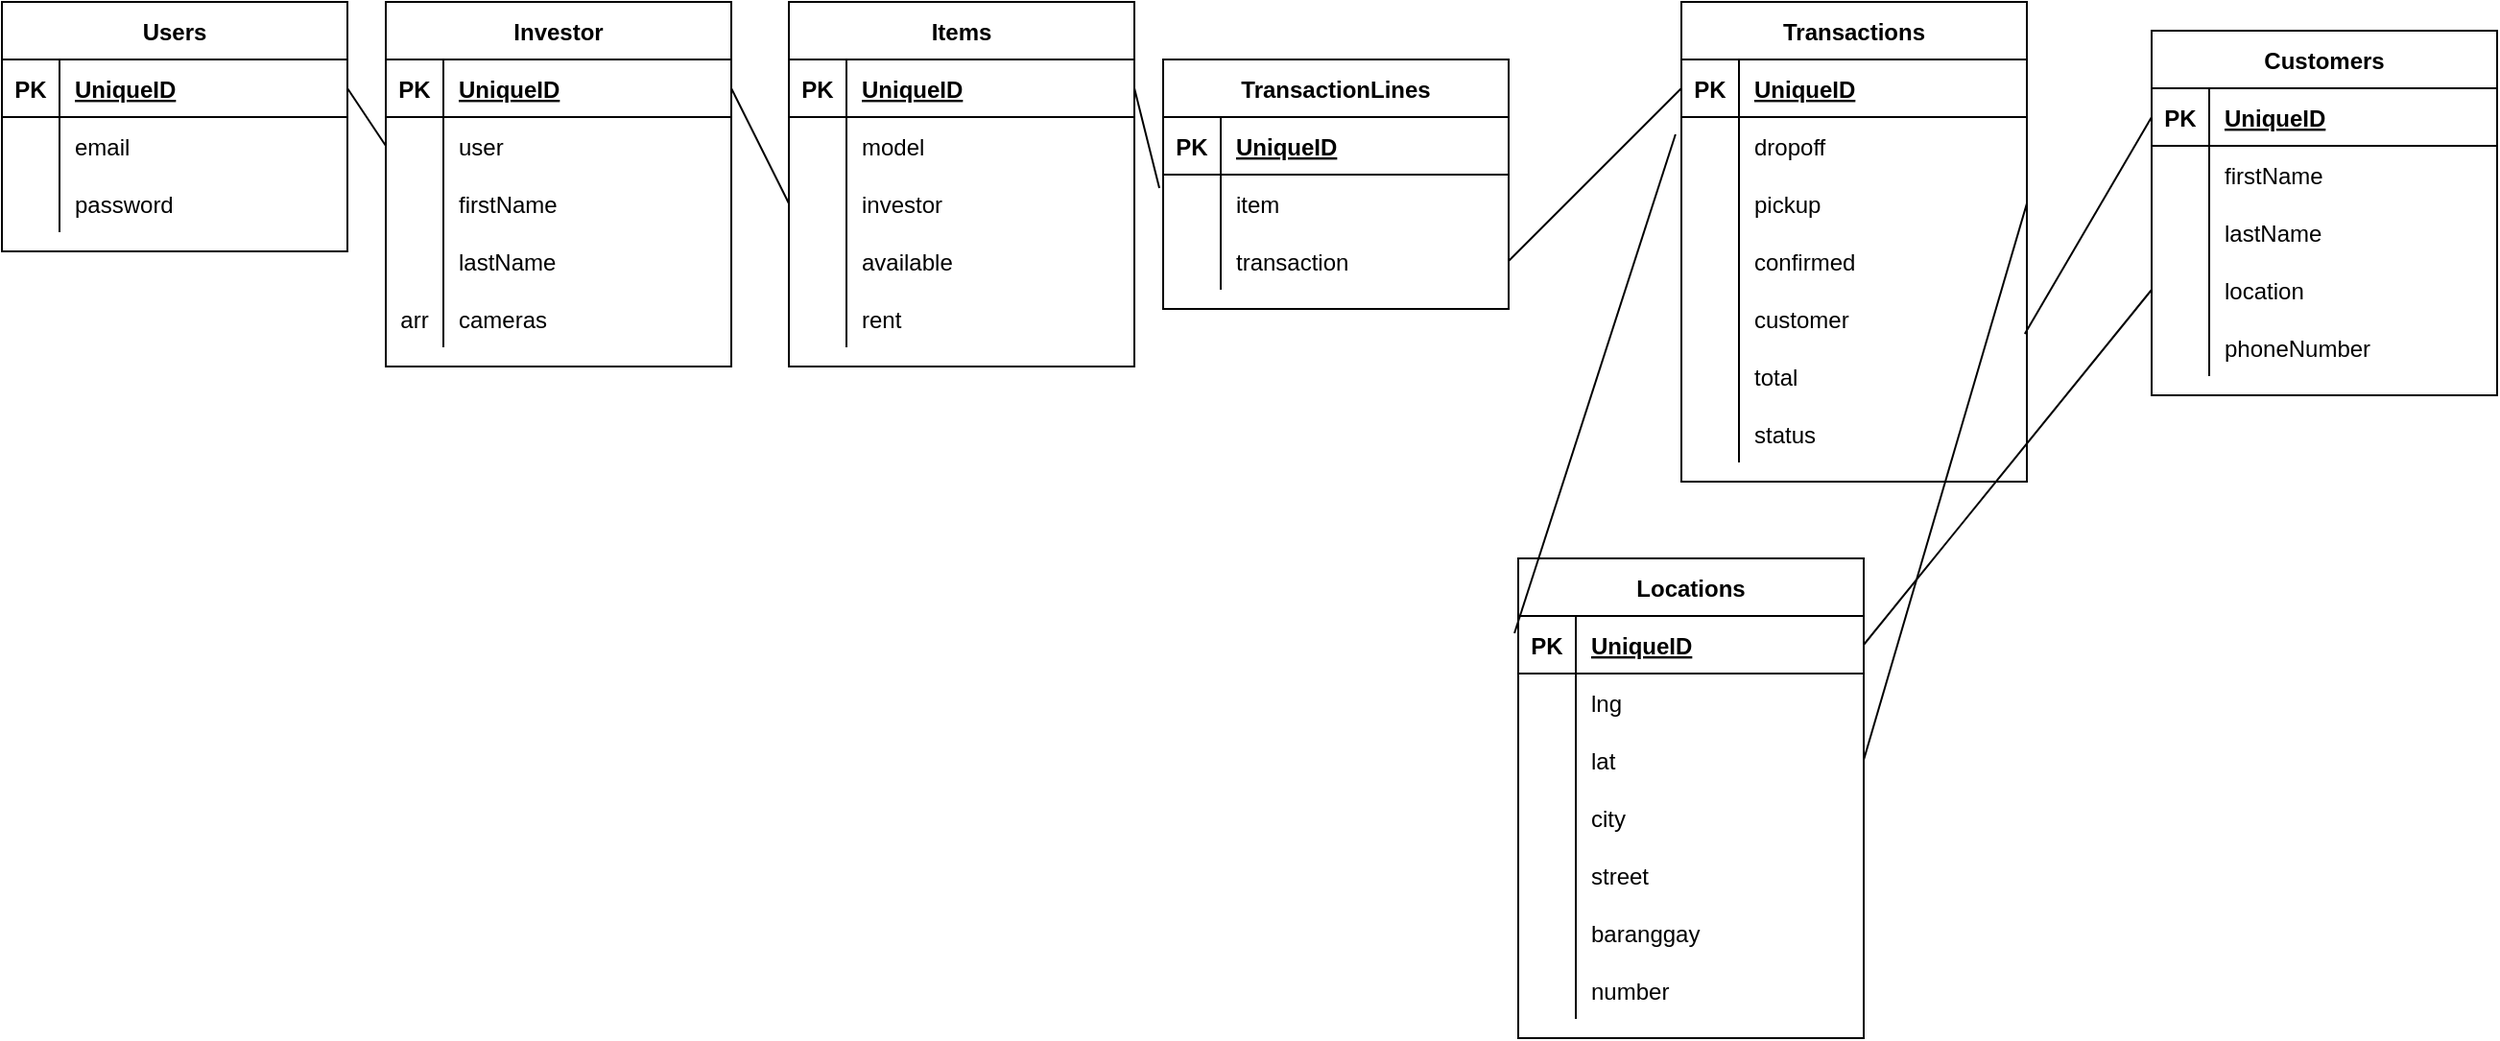<mxfile version="20.3.0" type="device"><diagram id="OHb3Pt3UIjmYHW2BG3YJ" name="Page-1"><mxGraphModel dx="2269" dy="865" grid="1" gridSize="10" guides="1" tooltips="1" connect="1" arrows="1" fold="1" page="1" pageScale="1" pageWidth="850" pageHeight="1100" math="0" shadow="0"><root><mxCell id="0"/><mxCell id="1" parent="0"/><mxCell id="OZlo8uYSbRfwphNmjdbg-1" value="Users" style="shape=table;startSize=30;container=1;collapsible=1;childLayout=tableLayout;fixedRows=1;rowLines=0;fontStyle=1;align=center;resizeLast=1;" vertex="1" parent="1"><mxGeometry x="-540" y="40" width="180" height="130" as="geometry"/></mxCell><mxCell id="OZlo8uYSbRfwphNmjdbg-2" value="" style="shape=tableRow;horizontal=0;startSize=0;swimlaneHead=0;swimlaneBody=0;fillColor=none;collapsible=0;dropTarget=0;points=[[0,0.5],[1,0.5]];portConstraint=eastwest;top=0;left=0;right=0;bottom=1;" vertex="1" parent="OZlo8uYSbRfwphNmjdbg-1"><mxGeometry y="30" width="180" height="30" as="geometry"/></mxCell><mxCell id="OZlo8uYSbRfwphNmjdbg-3" value="PK" style="shape=partialRectangle;connectable=0;fillColor=none;top=0;left=0;bottom=0;right=0;fontStyle=1;overflow=hidden;" vertex="1" parent="OZlo8uYSbRfwphNmjdbg-2"><mxGeometry width="30" height="30" as="geometry"><mxRectangle width="30" height="30" as="alternateBounds"/></mxGeometry></mxCell><mxCell id="OZlo8uYSbRfwphNmjdbg-4" value="UniqueID" style="shape=partialRectangle;connectable=0;fillColor=none;top=0;left=0;bottom=0;right=0;align=left;spacingLeft=6;fontStyle=5;overflow=hidden;" vertex="1" parent="OZlo8uYSbRfwphNmjdbg-2"><mxGeometry x="30" width="150" height="30" as="geometry"><mxRectangle width="150" height="30" as="alternateBounds"/></mxGeometry></mxCell><mxCell id="OZlo8uYSbRfwphNmjdbg-5" value="" style="shape=tableRow;horizontal=0;startSize=0;swimlaneHead=0;swimlaneBody=0;fillColor=none;collapsible=0;dropTarget=0;points=[[0,0.5],[1,0.5]];portConstraint=eastwest;top=0;left=0;right=0;bottom=0;" vertex="1" parent="OZlo8uYSbRfwphNmjdbg-1"><mxGeometry y="60" width="180" height="30" as="geometry"/></mxCell><mxCell id="OZlo8uYSbRfwphNmjdbg-6" value="" style="shape=partialRectangle;connectable=0;fillColor=none;top=0;left=0;bottom=0;right=0;editable=1;overflow=hidden;" vertex="1" parent="OZlo8uYSbRfwphNmjdbg-5"><mxGeometry width="30" height="30" as="geometry"><mxRectangle width="30" height="30" as="alternateBounds"/></mxGeometry></mxCell><mxCell id="OZlo8uYSbRfwphNmjdbg-7" value="email" style="shape=partialRectangle;connectable=0;fillColor=none;top=0;left=0;bottom=0;right=0;align=left;spacingLeft=6;overflow=hidden;" vertex="1" parent="OZlo8uYSbRfwphNmjdbg-5"><mxGeometry x="30" width="150" height="30" as="geometry"><mxRectangle width="150" height="30" as="alternateBounds"/></mxGeometry></mxCell><mxCell id="OZlo8uYSbRfwphNmjdbg-8" value="" style="shape=tableRow;horizontal=0;startSize=0;swimlaneHead=0;swimlaneBody=0;fillColor=none;collapsible=0;dropTarget=0;points=[[0,0.5],[1,0.5]];portConstraint=eastwest;top=0;left=0;right=0;bottom=0;" vertex="1" parent="OZlo8uYSbRfwphNmjdbg-1"><mxGeometry y="90" width="180" height="30" as="geometry"/></mxCell><mxCell id="OZlo8uYSbRfwphNmjdbg-9" value="" style="shape=partialRectangle;connectable=0;fillColor=none;top=0;left=0;bottom=0;right=0;editable=1;overflow=hidden;" vertex="1" parent="OZlo8uYSbRfwphNmjdbg-8"><mxGeometry width="30" height="30" as="geometry"><mxRectangle width="30" height="30" as="alternateBounds"/></mxGeometry></mxCell><mxCell id="OZlo8uYSbRfwphNmjdbg-10" value="password" style="shape=partialRectangle;connectable=0;fillColor=none;top=0;left=0;bottom=0;right=0;align=left;spacingLeft=6;overflow=hidden;" vertex="1" parent="OZlo8uYSbRfwphNmjdbg-8"><mxGeometry x="30" width="150" height="30" as="geometry"><mxRectangle width="150" height="30" as="alternateBounds"/></mxGeometry></mxCell><mxCell id="OZlo8uYSbRfwphNmjdbg-14" value="Customers" style="shape=table;startSize=30;container=1;collapsible=1;childLayout=tableLayout;fixedRows=1;rowLines=0;fontStyle=1;align=center;resizeLast=1;" vertex="1" parent="1"><mxGeometry x="580" y="55" width="180" height="190" as="geometry"/></mxCell><mxCell id="OZlo8uYSbRfwphNmjdbg-15" value="" style="shape=tableRow;horizontal=0;startSize=0;swimlaneHead=0;swimlaneBody=0;fillColor=none;collapsible=0;dropTarget=0;points=[[0,0.5],[1,0.5]];portConstraint=eastwest;top=0;left=0;right=0;bottom=1;" vertex="1" parent="OZlo8uYSbRfwphNmjdbg-14"><mxGeometry y="30" width="180" height="30" as="geometry"/></mxCell><mxCell id="OZlo8uYSbRfwphNmjdbg-16" value="PK" style="shape=partialRectangle;connectable=0;fillColor=none;top=0;left=0;bottom=0;right=0;fontStyle=1;overflow=hidden;" vertex="1" parent="OZlo8uYSbRfwphNmjdbg-15"><mxGeometry width="30" height="30" as="geometry"><mxRectangle width="30" height="30" as="alternateBounds"/></mxGeometry></mxCell><mxCell id="OZlo8uYSbRfwphNmjdbg-17" value="UniqueID" style="shape=partialRectangle;connectable=0;fillColor=none;top=0;left=0;bottom=0;right=0;align=left;spacingLeft=6;fontStyle=5;overflow=hidden;" vertex="1" parent="OZlo8uYSbRfwphNmjdbg-15"><mxGeometry x="30" width="150" height="30" as="geometry"><mxRectangle width="150" height="30" as="alternateBounds"/></mxGeometry></mxCell><mxCell id="OZlo8uYSbRfwphNmjdbg-18" value="" style="shape=tableRow;horizontal=0;startSize=0;swimlaneHead=0;swimlaneBody=0;fillColor=none;collapsible=0;dropTarget=0;points=[[0,0.5],[1,0.5]];portConstraint=eastwest;top=0;left=0;right=0;bottom=0;" vertex="1" parent="OZlo8uYSbRfwphNmjdbg-14"><mxGeometry y="60" width="180" height="30" as="geometry"/></mxCell><mxCell id="OZlo8uYSbRfwphNmjdbg-19" value="" style="shape=partialRectangle;connectable=0;fillColor=none;top=0;left=0;bottom=0;right=0;editable=1;overflow=hidden;" vertex="1" parent="OZlo8uYSbRfwphNmjdbg-18"><mxGeometry width="30" height="30" as="geometry"><mxRectangle width="30" height="30" as="alternateBounds"/></mxGeometry></mxCell><mxCell id="OZlo8uYSbRfwphNmjdbg-20" value="firstName" style="shape=partialRectangle;connectable=0;fillColor=none;top=0;left=0;bottom=0;right=0;align=left;spacingLeft=6;overflow=hidden;" vertex="1" parent="OZlo8uYSbRfwphNmjdbg-18"><mxGeometry x="30" width="150" height="30" as="geometry"><mxRectangle width="150" height="30" as="alternateBounds"/></mxGeometry></mxCell><mxCell id="OZlo8uYSbRfwphNmjdbg-21" value="" style="shape=tableRow;horizontal=0;startSize=0;swimlaneHead=0;swimlaneBody=0;fillColor=none;collapsible=0;dropTarget=0;points=[[0,0.5],[1,0.5]];portConstraint=eastwest;top=0;left=0;right=0;bottom=0;" vertex="1" parent="OZlo8uYSbRfwphNmjdbg-14"><mxGeometry y="90" width="180" height="30" as="geometry"/></mxCell><mxCell id="OZlo8uYSbRfwphNmjdbg-22" value="" style="shape=partialRectangle;connectable=0;fillColor=none;top=0;left=0;bottom=0;right=0;editable=1;overflow=hidden;" vertex="1" parent="OZlo8uYSbRfwphNmjdbg-21"><mxGeometry width="30" height="30" as="geometry"><mxRectangle width="30" height="30" as="alternateBounds"/></mxGeometry></mxCell><mxCell id="OZlo8uYSbRfwphNmjdbg-23" value="lastName" style="shape=partialRectangle;connectable=0;fillColor=none;top=0;left=0;bottom=0;right=0;align=left;spacingLeft=6;overflow=hidden;" vertex="1" parent="OZlo8uYSbRfwphNmjdbg-21"><mxGeometry x="30" width="150" height="30" as="geometry"><mxRectangle width="150" height="30" as="alternateBounds"/></mxGeometry></mxCell><mxCell id="OZlo8uYSbRfwphNmjdbg-46" style="shape=tableRow;horizontal=0;startSize=0;swimlaneHead=0;swimlaneBody=0;fillColor=none;collapsible=0;dropTarget=0;points=[[0,0.5],[1,0.5]];portConstraint=eastwest;top=0;left=0;right=0;bottom=0;" vertex="1" parent="OZlo8uYSbRfwphNmjdbg-14"><mxGeometry y="120" width="180" height="30" as="geometry"/></mxCell><mxCell id="OZlo8uYSbRfwphNmjdbg-47" style="shape=partialRectangle;connectable=0;fillColor=none;top=0;left=0;bottom=0;right=0;editable=1;overflow=hidden;" vertex="1" parent="OZlo8uYSbRfwphNmjdbg-46"><mxGeometry width="30" height="30" as="geometry"><mxRectangle width="30" height="30" as="alternateBounds"/></mxGeometry></mxCell><mxCell id="OZlo8uYSbRfwphNmjdbg-48" value="location" style="shape=partialRectangle;connectable=0;fillColor=none;top=0;left=0;bottom=0;right=0;align=left;spacingLeft=6;overflow=hidden;" vertex="1" parent="OZlo8uYSbRfwphNmjdbg-46"><mxGeometry x="30" width="150" height="30" as="geometry"><mxRectangle width="150" height="30" as="alternateBounds"/></mxGeometry></mxCell><mxCell id="OZlo8uYSbRfwphNmjdbg-128" style="shape=tableRow;horizontal=0;startSize=0;swimlaneHead=0;swimlaneBody=0;fillColor=none;collapsible=0;dropTarget=0;points=[[0,0.5],[1,0.5]];portConstraint=eastwest;top=0;left=0;right=0;bottom=0;" vertex="1" parent="OZlo8uYSbRfwphNmjdbg-14"><mxGeometry y="150" width="180" height="30" as="geometry"/></mxCell><mxCell id="OZlo8uYSbRfwphNmjdbg-129" style="shape=partialRectangle;connectable=0;fillColor=none;top=0;left=0;bottom=0;right=0;editable=1;overflow=hidden;" vertex="1" parent="OZlo8uYSbRfwphNmjdbg-128"><mxGeometry width="30" height="30" as="geometry"><mxRectangle width="30" height="30" as="alternateBounds"/></mxGeometry></mxCell><mxCell id="OZlo8uYSbRfwphNmjdbg-130" value="phoneNumber" style="shape=partialRectangle;connectable=0;fillColor=none;top=0;left=0;bottom=0;right=0;align=left;spacingLeft=6;overflow=hidden;" vertex="1" parent="OZlo8uYSbRfwphNmjdbg-128"><mxGeometry x="30" width="150" height="30" as="geometry"><mxRectangle width="150" height="30" as="alternateBounds"/></mxGeometry></mxCell><mxCell id="OZlo8uYSbRfwphNmjdbg-24" value="Locations" style="shape=table;startSize=30;container=1;collapsible=1;childLayout=tableLayout;fixedRows=1;rowLines=0;fontStyle=1;align=center;resizeLast=1;" vertex="1" parent="1"><mxGeometry x="250" y="330" width="180" height="250" as="geometry"/></mxCell><mxCell id="OZlo8uYSbRfwphNmjdbg-25" value="" style="shape=tableRow;horizontal=0;startSize=0;swimlaneHead=0;swimlaneBody=0;fillColor=none;collapsible=0;dropTarget=0;points=[[0,0.5],[1,0.5]];portConstraint=eastwest;top=0;left=0;right=0;bottom=1;" vertex="1" parent="OZlo8uYSbRfwphNmjdbg-24"><mxGeometry y="30" width="180" height="30" as="geometry"/></mxCell><mxCell id="OZlo8uYSbRfwphNmjdbg-26" value="PK" style="shape=partialRectangle;connectable=0;fillColor=none;top=0;left=0;bottom=0;right=0;fontStyle=1;overflow=hidden;" vertex="1" parent="OZlo8uYSbRfwphNmjdbg-25"><mxGeometry width="30" height="30" as="geometry"><mxRectangle width="30" height="30" as="alternateBounds"/></mxGeometry></mxCell><mxCell id="OZlo8uYSbRfwphNmjdbg-27" value="UniqueID" style="shape=partialRectangle;connectable=0;fillColor=none;top=0;left=0;bottom=0;right=0;align=left;spacingLeft=6;fontStyle=5;overflow=hidden;" vertex="1" parent="OZlo8uYSbRfwphNmjdbg-25"><mxGeometry x="30" width="150" height="30" as="geometry"><mxRectangle width="150" height="30" as="alternateBounds"/></mxGeometry></mxCell><mxCell id="OZlo8uYSbRfwphNmjdbg-28" value="" style="shape=tableRow;horizontal=0;startSize=0;swimlaneHead=0;swimlaneBody=0;fillColor=none;collapsible=0;dropTarget=0;points=[[0,0.5],[1,0.5]];portConstraint=eastwest;top=0;left=0;right=0;bottom=0;" vertex="1" parent="OZlo8uYSbRfwphNmjdbg-24"><mxGeometry y="60" width="180" height="30" as="geometry"/></mxCell><mxCell id="OZlo8uYSbRfwphNmjdbg-29" value="" style="shape=partialRectangle;connectable=0;fillColor=none;top=0;left=0;bottom=0;right=0;editable=1;overflow=hidden;" vertex="1" parent="OZlo8uYSbRfwphNmjdbg-28"><mxGeometry width="30" height="30" as="geometry"><mxRectangle width="30" height="30" as="alternateBounds"/></mxGeometry></mxCell><mxCell id="OZlo8uYSbRfwphNmjdbg-30" value="lng" style="shape=partialRectangle;connectable=0;fillColor=none;top=0;left=0;bottom=0;right=0;align=left;spacingLeft=6;overflow=hidden;" vertex="1" parent="OZlo8uYSbRfwphNmjdbg-28"><mxGeometry x="30" width="150" height="30" as="geometry"><mxRectangle width="150" height="30" as="alternateBounds"/></mxGeometry></mxCell><mxCell id="OZlo8uYSbRfwphNmjdbg-31" value="" style="shape=tableRow;horizontal=0;startSize=0;swimlaneHead=0;swimlaneBody=0;fillColor=none;collapsible=0;dropTarget=0;points=[[0,0.5],[1,0.5]];portConstraint=eastwest;top=0;left=0;right=0;bottom=0;" vertex="1" parent="OZlo8uYSbRfwphNmjdbg-24"><mxGeometry y="90" width="180" height="30" as="geometry"/></mxCell><mxCell id="OZlo8uYSbRfwphNmjdbg-32" value="" style="shape=partialRectangle;connectable=0;fillColor=none;top=0;left=0;bottom=0;right=0;editable=1;overflow=hidden;" vertex="1" parent="OZlo8uYSbRfwphNmjdbg-31"><mxGeometry width="30" height="30" as="geometry"><mxRectangle width="30" height="30" as="alternateBounds"/></mxGeometry></mxCell><mxCell id="OZlo8uYSbRfwphNmjdbg-33" value="lat" style="shape=partialRectangle;connectable=0;fillColor=none;top=0;left=0;bottom=0;right=0;align=left;spacingLeft=6;overflow=hidden;" vertex="1" parent="OZlo8uYSbRfwphNmjdbg-31"><mxGeometry x="30" width="150" height="30" as="geometry"><mxRectangle width="150" height="30" as="alternateBounds"/></mxGeometry></mxCell><mxCell id="OZlo8uYSbRfwphNmjdbg-34" value="" style="shape=tableRow;horizontal=0;startSize=0;swimlaneHead=0;swimlaneBody=0;fillColor=none;collapsible=0;dropTarget=0;points=[[0,0.5],[1,0.5]];portConstraint=eastwest;top=0;left=0;right=0;bottom=0;" vertex="1" parent="OZlo8uYSbRfwphNmjdbg-24"><mxGeometry y="120" width="180" height="30" as="geometry"/></mxCell><mxCell id="OZlo8uYSbRfwphNmjdbg-35" value="" style="shape=partialRectangle;connectable=0;fillColor=none;top=0;left=0;bottom=0;right=0;editable=1;overflow=hidden;" vertex="1" parent="OZlo8uYSbRfwphNmjdbg-34"><mxGeometry width="30" height="30" as="geometry"><mxRectangle width="30" height="30" as="alternateBounds"/></mxGeometry></mxCell><mxCell id="OZlo8uYSbRfwphNmjdbg-36" value="city" style="shape=partialRectangle;connectable=0;fillColor=none;top=0;left=0;bottom=0;right=0;align=left;spacingLeft=6;overflow=hidden;" vertex="1" parent="OZlo8uYSbRfwphNmjdbg-34"><mxGeometry x="30" width="150" height="30" as="geometry"><mxRectangle width="150" height="30" as="alternateBounds"/></mxGeometry></mxCell><mxCell id="OZlo8uYSbRfwphNmjdbg-37" style="shape=tableRow;horizontal=0;startSize=0;swimlaneHead=0;swimlaneBody=0;fillColor=none;collapsible=0;dropTarget=0;points=[[0,0.5],[1,0.5]];portConstraint=eastwest;top=0;left=0;right=0;bottom=0;" vertex="1" parent="OZlo8uYSbRfwphNmjdbg-24"><mxGeometry y="150" width="180" height="30" as="geometry"/></mxCell><mxCell id="OZlo8uYSbRfwphNmjdbg-38" style="shape=partialRectangle;connectable=0;fillColor=none;top=0;left=0;bottom=0;right=0;editable=1;overflow=hidden;" vertex="1" parent="OZlo8uYSbRfwphNmjdbg-37"><mxGeometry width="30" height="30" as="geometry"><mxRectangle width="30" height="30" as="alternateBounds"/></mxGeometry></mxCell><mxCell id="OZlo8uYSbRfwphNmjdbg-39" value="street" style="shape=partialRectangle;connectable=0;fillColor=none;top=0;left=0;bottom=0;right=0;align=left;spacingLeft=6;overflow=hidden;" vertex="1" parent="OZlo8uYSbRfwphNmjdbg-37"><mxGeometry x="30" width="150" height="30" as="geometry"><mxRectangle width="150" height="30" as="alternateBounds"/></mxGeometry></mxCell><mxCell id="OZlo8uYSbRfwphNmjdbg-40" style="shape=tableRow;horizontal=0;startSize=0;swimlaneHead=0;swimlaneBody=0;fillColor=none;collapsible=0;dropTarget=0;points=[[0,0.5],[1,0.5]];portConstraint=eastwest;top=0;left=0;right=0;bottom=0;" vertex="1" parent="OZlo8uYSbRfwphNmjdbg-24"><mxGeometry y="180" width="180" height="30" as="geometry"/></mxCell><mxCell id="OZlo8uYSbRfwphNmjdbg-41" style="shape=partialRectangle;connectable=0;fillColor=none;top=0;left=0;bottom=0;right=0;editable=1;overflow=hidden;" vertex="1" parent="OZlo8uYSbRfwphNmjdbg-40"><mxGeometry width="30" height="30" as="geometry"><mxRectangle width="30" height="30" as="alternateBounds"/></mxGeometry></mxCell><mxCell id="OZlo8uYSbRfwphNmjdbg-42" value="baranggay" style="shape=partialRectangle;connectable=0;fillColor=none;top=0;left=0;bottom=0;right=0;align=left;spacingLeft=6;overflow=hidden;" vertex="1" parent="OZlo8uYSbRfwphNmjdbg-40"><mxGeometry x="30" width="150" height="30" as="geometry"><mxRectangle width="150" height="30" as="alternateBounds"/></mxGeometry></mxCell><mxCell id="OZlo8uYSbRfwphNmjdbg-43" style="shape=tableRow;horizontal=0;startSize=0;swimlaneHead=0;swimlaneBody=0;fillColor=none;collapsible=0;dropTarget=0;points=[[0,0.5],[1,0.5]];portConstraint=eastwest;top=0;left=0;right=0;bottom=0;" vertex="1" parent="OZlo8uYSbRfwphNmjdbg-24"><mxGeometry y="210" width="180" height="30" as="geometry"/></mxCell><mxCell id="OZlo8uYSbRfwphNmjdbg-44" style="shape=partialRectangle;connectable=0;fillColor=none;top=0;left=0;bottom=0;right=0;editable=1;overflow=hidden;" vertex="1" parent="OZlo8uYSbRfwphNmjdbg-43"><mxGeometry width="30" height="30" as="geometry"><mxRectangle width="30" height="30" as="alternateBounds"/></mxGeometry></mxCell><mxCell id="OZlo8uYSbRfwphNmjdbg-45" value="number" style="shape=partialRectangle;connectable=0;fillColor=none;top=0;left=0;bottom=0;right=0;align=left;spacingLeft=6;overflow=hidden;" vertex="1" parent="OZlo8uYSbRfwphNmjdbg-43"><mxGeometry x="30" width="150" height="30" as="geometry"><mxRectangle width="150" height="30" as="alternateBounds"/></mxGeometry></mxCell><mxCell id="OZlo8uYSbRfwphNmjdbg-51" value="" style="endArrow=none;html=1;rounded=0;entryX=0;entryY=0.5;entryDx=0;entryDy=0;exitX=1;exitY=0.5;exitDx=0;exitDy=0;" edge="1" parent="1" source="OZlo8uYSbRfwphNmjdbg-25" target="OZlo8uYSbRfwphNmjdbg-46"><mxGeometry relative="1" as="geometry"><mxPoint x="300" y="410" as="sourcePoint"/><mxPoint x="460" y="410" as="targetPoint"/></mxGeometry></mxCell><mxCell id="OZlo8uYSbRfwphNmjdbg-53" value="Transactions" style="shape=table;startSize=30;container=1;collapsible=1;childLayout=tableLayout;fixedRows=1;rowLines=0;fontStyle=1;align=center;resizeLast=1;" vertex="1" parent="1"><mxGeometry x="335" y="40" width="180" height="250" as="geometry"/></mxCell><mxCell id="OZlo8uYSbRfwphNmjdbg-54" value="" style="shape=tableRow;horizontal=0;startSize=0;swimlaneHead=0;swimlaneBody=0;fillColor=none;collapsible=0;dropTarget=0;points=[[0,0.5],[1,0.5]];portConstraint=eastwest;top=0;left=0;right=0;bottom=1;" vertex="1" parent="OZlo8uYSbRfwphNmjdbg-53"><mxGeometry y="30" width="180" height="30" as="geometry"/></mxCell><mxCell id="OZlo8uYSbRfwphNmjdbg-55" value="PK" style="shape=partialRectangle;connectable=0;fillColor=none;top=0;left=0;bottom=0;right=0;fontStyle=1;overflow=hidden;" vertex="1" parent="OZlo8uYSbRfwphNmjdbg-54"><mxGeometry width="30" height="30" as="geometry"><mxRectangle width="30" height="30" as="alternateBounds"/></mxGeometry></mxCell><mxCell id="OZlo8uYSbRfwphNmjdbg-56" value="UniqueID" style="shape=partialRectangle;connectable=0;fillColor=none;top=0;left=0;bottom=0;right=0;align=left;spacingLeft=6;fontStyle=5;overflow=hidden;" vertex="1" parent="OZlo8uYSbRfwphNmjdbg-54"><mxGeometry x="30" width="150" height="30" as="geometry"><mxRectangle width="150" height="30" as="alternateBounds"/></mxGeometry></mxCell><mxCell id="OZlo8uYSbRfwphNmjdbg-57" value="" style="shape=tableRow;horizontal=0;startSize=0;swimlaneHead=0;swimlaneBody=0;fillColor=none;collapsible=0;dropTarget=0;points=[[0,0.5],[1,0.5]];portConstraint=eastwest;top=0;left=0;right=0;bottom=0;" vertex="1" parent="OZlo8uYSbRfwphNmjdbg-53"><mxGeometry y="60" width="180" height="30" as="geometry"/></mxCell><mxCell id="OZlo8uYSbRfwphNmjdbg-58" value="" style="shape=partialRectangle;connectable=0;fillColor=none;top=0;left=0;bottom=0;right=0;editable=1;overflow=hidden;" vertex="1" parent="OZlo8uYSbRfwphNmjdbg-57"><mxGeometry width="30" height="30" as="geometry"><mxRectangle width="30" height="30" as="alternateBounds"/></mxGeometry></mxCell><mxCell id="OZlo8uYSbRfwphNmjdbg-59" value="dropoff" style="shape=partialRectangle;connectable=0;fillColor=none;top=0;left=0;bottom=0;right=0;align=left;spacingLeft=6;overflow=hidden;" vertex="1" parent="OZlo8uYSbRfwphNmjdbg-57"><mxGeometry x="30" width="150" height="30" as="geometry"><mxRectangle width="150" height="30" as="alternateBounds"/></mxGeometry></mxCell><mxCell id="OZlo8uYSbRfwphNmjdbg-60" value="" style="shape=tableRow;horizontal=0;startSize=0;swimlaneHead=0;swimlaneBody=0;fillColor=none;collapsible=0;dropTarget=0;points=[[0,0.5],[1,0.5]];portConstraint=eastwest;top=0;left=0;right=0;bottom=0;" vertex="1" parent="OZlo8uYSbRfwphNmjdbg-53"><mxGeometry y="90" width="180" height="30" as="geometry"/></mxCell><mxCell id="OZlo8uYSbRfwphNmjdbg-61" value="" style="shape=partialRectangle;connectable=0;fillColor=none;top=0;left=0;bottom=0;right=0;editable=1;overflow=hidden;" vertex="1" parent="OZlo8uYSbRfwphNmjdbg-60"><mxGeometry width="30" height="30" as="geometry"><mxRectangle width="30" height="30" as="alternateBounds"/></mxGeometry></mxCell><mxCell id="OZlo8uYSbRfwphNmjdbg-62" value="pickup" style="shape=partialRectangle;connectable=0;fillColor=none;top=0;left=0;bottom=0;right=0;align=left;spacingLeft=6;overflow=hidden;" vertex="1" parent="OZlo8uYSbRfwphNmjdbg-60"><mxGeometry x="30" width="150" height="30" as="geometry"><mxRectangle width="150" height="30" as="alternateBounds"/></mxGeometry></mxCell><mxCell id="OZlo8uYSbRfwphNmjdbg-63" value="" style="shape=tableRow;horizontal=0;startSize=0;swimlaneHead=0;swimlaneBody=0;fillColor=none;collapsible=0;dropTarget=0;points=[[0,0.5],[1,0.5]];portConstraint=eastwest;top=0;left=0;right=0;bottom=0;" vertex="1" parent="OZlo8uYSbRfwphNmjdbg-53"><mxGeometry y="120" width="180" height="30" as="geometry"/></mxCell><mxCell id="OZlo8uYSbRfwphNmjdbg-64" value="" style="shape=partialRectangle;connectable=0;fillColor=none;top=0;left=0;bottom=0;right=0;editable=1;overflow=hidden;" vertex="1" parent="OZlo8uYSbRfwphNmjdbg-63"><mxGeometry width="30" height="30" as="geometry"><mxRectangle width="30" height="30" as="alternateBounds"/></mxGeometry></mxCell><mxCell id="OZlo8uYSbRfwphNmjdbg-65" value="confirmed" style="shape=partialRectangle;connectable=0;fillColor=none;top=0;left=0;bottom=0;right=0;align=left;spacingLeft=6;overflow=hidden;" vertex="1" parent="OZlo8uYSbRfwphNmjdbg-63"><mxGeometry x="30" width="150" height="30" as="geometry"><mxRectangle width="150" height="30" as="alternateBounds"/></mxGeometry></mxCell><mxCell id="OZlo8uYSbRfwphNmjdbg-110" style="shape=tableRow;horizontal=0;startSize=0;swimlaneHead=0;swimlaneBody=0;fillColor=none;collapsible=0;dropTarget=0;points=[[0,0.5],[1,0.5]];portConstraint=eastwest;top=0;left=0;right=0;bottom=0;" vertex="1" parent="OZlo8uYSbRfwphNmjdbg-53"><mxGeometry y="150" width="180" height="30" as="geometry"/></mxCell><mxCell id="OZlo8uYSbRfwphNmjdbg-111" style="shape=partialRectangle;connectable=0;fillColor=none;top=0;left=0;bottom=0;right=0;editable=1;overflow=hidden;" vertex="1" parent="OZlo8uYSbRfwphNmjdbg-110"><mxGeometry width="30" height="30" as="geometry"><mxRectangle width="30" height="30" as="alternateBounds"/></mxGeometry></mxCell><mxCell id="OZlo8uYSbRfwphNmjdbg-112" value="customer" style="shape=partialRectangle;connectable=0;fillColor=none;top=0;left=0;bottom=0;right=0;align=left;spacingLeft=6;overflow=hidden;" vertex="1" parent="OZlo8uYSbRfwphNmjdbg-110"><mxGeometry x="30" width="150" height="30" as="geometry"><mxRectangle width="150" height="30" as="alternateBounds"/></mxGeometry></mxCell><mxCell id="OZlo8uYSbRfwphNmjdbg-122" style="shape=tableRow;horizontal=0;startSize=0;swimlaneHead=0;swimlaneBody=0;fillColor=none;collapsible=0;dropTarget=0;points=[[0,0.5],[1,0.5]];portConstraint=eastwest;top=0;left=0;right=0;bottom=0;" vertex="1" parent="OZlo8uYSbRfwphNmjdbg-53"><mxGeometry y="180" width="180" height="30" as="geometry"/></mxCell><mxCell id="OZlo8uYSbRfwphNmjdbg-123" style="shape=partialRectangle;connectable=0;fillColor=none;top=0;left=0;bottom=0;right=0;editable=1;overflow=hidden;" vertex="1" parent="OZlo8uYSbRfwphNmjdbg-122"><mxGeometry width="30" height="30" as="geometry"><mxRectangle width="30" height="30" as="alternateBounds"/></mxGeometry></mxCell><mxCell id="OZlo8uYSbRfwphNmjdbg-124" value="total" style="shape=partialRectangle;connectable=0;fillColor=none;top=0;left=0;bottom=0;right=0;align=left;spacingLeft=6;overflow=hidden;" vertex="1" parent="OZlo8uYSbRfwphNmjdbg-122"><mxGeometry x="30" width="150" height="30" as="geometry"><mxRectangle width="150" height="30" as="alternateBounds"/></mxGeometry></mxCell><mxCell id="OZlo8uYSbRfwphNmjdbg-125" style="shape=tableRow;horizontal=0;startSize=0;swimlaneHead=0;swimlaneBody=0;fillColor=none;collapsible=0;dropTarget=0;points=[[0,0.5],[1,0.5]];portConstraint=eastwest;top=0;left=0;right=0;bottom=0;" vertex="1" parent="OZlo8uYSbRfwphNmjdbg-53"><mxGeometry y="210" width="180" height="30" as="geometry"/></mxCell><mxCell id="OZlo8uYSbRfwphNmjdbg-126" style="shape=partialRectangle;connectable=0;fillColor=none;top=0;left=0;bottom=0;right=0;editable=1;overflow=hidden;" vertex="1" parent="OZlo8uYSbRfwphNmjdbg-125"><mxGeometry width="30" height="30" as="geometry"><mxRectangle width="30" height="30" as="alternateBounds"/></mxGeometry></mxCell><mxCell id="OZlo8uYSbRfwphNmjdbg-127" value="status" style="shape=partialRectangle;connectable=0;fillColor=none;top=0;left=0;bottom=0;right=0;align=left;spacingLeft=6;overflow=hidden;" vertex="1" parent="OZlo8uYSbRfwphNmjdbg-125"><mxGeometry x="30" width="150" height="30" as="geometry"><mxRectangle width="150" height="30" as="alternateBounds"/></mxGeometry></mxCell><mxCell id="OZlo8uYSbRfwphNmjdbg-66" value="Items" style="shape=table;startSize=30;container=1;collapsible=1;childLayout=tableLayout;fixedRows=1;rowLines=0;fontStyle=1;align=center;resizeLast=1;" vertex="1" parent="1"><mxGeometry x="-130" y="40" width="180" height="190" as="geometry"/></mxCell><mxCell id="OZlo8uYSbRfwphNmjdbg-67" value="" style="shape=tableRow;horizontal=0;startSize=0;swimlaneHead=0;swimlaneBody=0;fillColor=none;collapsible=0;dropTarget=0;points=[[0,0.5],[1,0.5]];portConstraint=eastwest;top=0;left=0;right=0;bottom=1;" vertex="1" parent="OZlo8uYSbRfwphNmjdbg-66"><mxGeometry y="30" width="180" height="30" as="geometry"/></mxCell><mxCell id="OZlo8uYSbRfwphNmjdbg-68" value="PK" style="shape=partialRectangle;connectable=0;fillColor=none;top=0;left=0;bottom=0;right=0;fontStyle=1;overflow=hidden;" vertex="1" parent="OZlo8uYSbRfwphNmjdbg-67"><mxGeometry width="30" height="30" as="geometry"><mxRectangle width="30" height="30" as="alternateBounds"/></mxGeometry></mxCell><mxCell id="OZlo8uYSbRfwphNmjdbg-69" value="UniqueID" style="shape=partialRectangle;connectable=0;fillColor=none;top=0;left=0;bottom=0;right=0;align=left;spacingLeft=6;fontStyle=5;overflow=hidden;" vertex="1" parent="OZlo8uYSbRfwphNmjdbg-67"><mxGeometry x="30" width="150" height="30" as="geometry"><mxRectangle width="150" height="30" as="alternateBounds"/></mxGeometry></mxCell><mxCell id="OZlo8uYSbRfwphNmjdbg-70" value="" style="shape=tableRow;horizontal=0;startSize=0;swimlaneHead=0;swimlaneBody=0;fillColor=none;collapsible=0;dropTarget=0;points=[[0,0.5],[1,0.5]];portConstraint=eastwest;top=0;left=0;right=0;bottom=0;" vertex="1" parent="OZlo8uYSbRfwphNmjdbg-66"><mxGeometry y="60" width="180" height="30" as="geometry"/></mxCell><mxCell id="OZlo8uYSbRfwphNmjdbg-71" value="" style="shape=partialRectangle;connectable=0;fillColor=none;top=0;left=0;bottom=0;right=0;editable=1;overflow=hidden;" vertex="1" parent="OZlo8uYSbRfwphNmjdbg-70"><mxGeometry width="30" height="30" as="geometry"><mxRectangle width="30" height="30" as="alternateBounds"/></mxGeometry></mxCell><mxCell id="OZlo8uYSbRfwphNmjdbg-72" value="model" style="shape=partialRectangle;connectable=0;fillColor=none;top=0;left=0;bottom=0;right=0;align=left;spacingLeft=6;overflow=hidden;" vertex="1" parent="OZlo8uYSbRfwphNmjdbg-70"><mxGeometry x="30" width="150" height="30" as="geometry"><mxRectangle width="150" height="30" as="alternateBounds"/></mxGeometry></mxCell><mxCell id="OZlo8uYSbRfwphNmjdbg-73" value="" style="shape=tableRow;horizontal=0;startSize=0;swimlaneHead=0;swimlaneBody=0;fillColor=none;collapsible=0;dropTarget=0;points=[[0,0.5],[1,0.5]];portConstraint=eastwest;top=0;left=0;right=0;bottom=0;" vertex="1" parent="OZlo8uYSbRfwphNmjdbg-66"><mxGeometry y="90" width="180" height="30" as="geometry"/></mxCell><mxCell id="OZlo8uYSbRfwphNmjdbg-74" value="" style="shape=partialRectangle;connectable=0;fillColor=none;top=0;left=0;bottom=0;right=0;editable=1;overflow=hidden;" vertex="1" parent="OZlo8uYSbRfwphNmjdbg-73"><mxGeometry width="30" height="30" as="geometry"><mxRectangle width="30" height="30" as="alternateBounds"/></mxGeometry></mxCell><mxCell id="OZlo8uYSbRfwphNmjdbg-75" value="investor" style="shape=partialRectangle;connectable=0;fillColor=none;top=0;left=0;bottom=0;right=0;align=left;spacingLeft=6;overflow=hidden;" vertex="1" parent="OZlo8uYSbRfwphNmjdbg-73"><mxGeometry x="30" width="150" height="30" as="geometry"><mxRectangle width="150" height="30" as="alternateBounds"/></mxGeometry></mxCell><mxCell id="OZlo8uYSbRfwphNmjdbg-76" value="" style="shape=tableRow;horizontal=0;startSize=0;swimlaneHead=0;swimlaneBody=0;fillColor=none;collapsible=0;dropTarget=0;points=[[0,0.5],[1,0.5]];portConstraint=eastwest;top=0;left=0;right=0;bottom=0;" vertex="1" parent="OZlo8uYSbRfwphNmjdbg-66"><mxGeometry y="120" width="180" height="30" as="geometry"/></mxCell><mxCell id="OZlo8uYSbRfwphNmjdbg-77" value="" style="shape=partialRectangle;connectable=0;fillColor=none;top=0;left=0;bottom=0;right=0;editable=1;overflow=hidden;" vertex="1" parent="OZlo8uYSbRfwphNmjdbg-76"><mxGeometry width="30" height="30" as="geometry"><mxRectangle width="30" height="30" as="alternateBounds"/></mxGeometry></mxCell><mxCell id="OZlo8uYSbRfwphNmjdbg-78" value="available" style="shape=partialRectangle;connectable=0;fillColor=none;top=0;left=0;bottom=0;right=0;align=left;spacingLeft=6;overflow=hidden;" vertex="1" parent="OZlo8uYSbRfwphNmjdbg-76"><mxGeometry x="30" width="150" height="30" as="geometry"><mxRectangle width="150" height="30" as="alternateBounds"/></mxGeometry></mxCell><mxCell id="OZlo8uYSbRfwphNmjdbg-119" style="shape=tableRow;horizontal=0;startSize=0;swimlaneHead=0;swimlaneBody=0;fillColor=none;collapsible=0;dropTarget=0;points=[[0,0.5],[1,0.5]];portConstraint=eastwest;top=0;left=0;right=0;bottom=0;" vertex="1" parent="OZlo8uYSbRfwphNmjdbg-66"><mxGeometry y="150" width="180" height="30" as="geometry"/></mxCell><mxCell id="OZlo8uYSbRfwphNmjdbg-120" style="shape=partialRectangle;connectable=0;fillColor=none;top=0;left=0;bottom=0;right=0;editable=1;overflow=hidden;" vertex="1" parent="OZlo8uYSbRfwphNmjdbg-119"><mxGeometry width="30" height="30" as="geometry"><mxRectangle width="30" height="30" as="alternateBounds"/></mxGeometry></mxCell><mxCell id="OZlo8uYSbRfwphNmjdbg-121" value="rent" style="shape=partialRectangle;connectable=0;fillColor=none;top=0;left=0;bottom=0;right=0;align=left;spacingLeft=6;overflow=hidden;" vertex="1" parent="OZlo8uYSbRfwphNmjdbg-119"><mxGeometry x="30" width="150" height="30" as="geometry"><mxRectangle width="150" height="30" as="alternateBounds"/></mxGeometry></mxCell><mxCell id="OZlo8uYSbRfwphNmjdbg-79" value="Investor" style="shape=table;startSize=30;container=1;collapsible=1;childLayout=tableLayout;fixedRows=1;rowLines=0;fontStyle=1;align=center;resizeLast=1;" vertex="1" parent="1"><mxGeometry x="-340" y="40" width="180" height="190" as="geometry"/></mxCell><mxCell id="OZlo8uYSbRfwphNmjdbg-80" value="" style="shape=tableRow;horizontal=0;startSize=0;swimlaneHead=0;swimlaneBody=0;fillColor=none;collapsible=0;dropTarget=0;points=[[0,0.5],[1,0.5]];portConstraint=eastwest;top=0;left=0;right=0;bottom=1;" vertex="1" parent="OZlo8uYSbRfwphNmjdbg-79"><mxGeometry y="30" width="180" height="30" as="geometry"/></mxCell><mxCell id="OZlo8uYSbRfwphNmjdbg-81" value="PK" style="shape=partialRectangle;connectable=0;fillColor=none;top=0;left=0;bottom=0;right=0;fontStyle=1;overflow=hidden;" vertex="1" parent="OZlo8uYSbRfwphNmjdbg-80"><mxGeometry width="30" height="30" as="geometry"><mxRectangle width="30" height="30" as="alternateBounds"/></mxGeometry></mxCell><mxCell id="OZlo8uYSbRfwphNmjdbg-82" value="UniqueID" style="shape=partialRectangle;connectable=0;fillColor=none;top=0;left=0;bottom=0;right=0;align=left;spacingLeft=6;fontStyle=5;overflow=hidden;" vertex="1" parent="OZlo8uYSbRfwphNmjdbg-80"><mxGeometry x="30" width="150" height="30" as="geometry"><mxRectangle width="150" height="30" as="alternateBounds"/></mxGeometry></mxCell><mxCell id="OZlo8uYSbRfwphNmjdbg-83" value="" style="shape=tableRow;horizontal=0;startSize=0;swimlaneHead=0;swimlaneBody=0;fillColor=none;collapsible=0;dropTarget=0;points=[[0,0.5],[1,0.5]];portConstraint=eastwest;top=0;left=0;right=0;bottom=0;" vertex="1" parent="OZlo8uYSbRfwphNmjdbg-79"><mxGeometry y="60" width="180" height="30" as="geometry"/></mxCell><mxCell id="OZlo8uYSbRfwphNmjdbg-84" value="" style="shape=partialRectangle;connectable=0;fillColor=none;top=0;left=0;bottom=0;right=0;editable=1;overflow=hidden;" vertex="1" parent="OZlo8uYSbRfwphNmjdbg-83"><mxGeometry width="30" height="30" as="geometry"><mxRectangle width="30" height="30" as="alternateBounds"/></mxGeometry></mxCell><mxCell id="OZlo8uYSbRfwphNmjdbg-85" value="user" style="shape=partialRectangle;connectable=0;fillColor=none;top=0;left=0;bottom=0;right=0;align=left;spacingLeft=6;overflow=hidden;" vertex="1" parent="OZlo8uYSbRfwphNmjdbg-83"><mxGeometry x="30" width="150" height="30" as="geometry"><mxRectangle width="150" height="30" as="alternateBounds"/></mxGeometry></mxCell><mxCell id="OZlo8uYSbRfwphNmjdbg-86" value="" style="shape=tableRow;horizontal=0;startSize=0;swimlaneHead=0;swimlaneBody=0;fillColor=none;collapsible=0;dropTarget=0;points=[[0,0.5],[1,0.5]];portConstraint=eastwest;top=0;left=0;right=0;bottom=0;" vertex="1" parent="OZlo8uYSbRfwphNmjdbg-79"><mxGeometry y="90" width="180" height="30" as="geometry"/></mxCell><mxCell id="OZlo8uYSbRfwphNmjdbg-87" value="" style="shape=partialRectangle;connectable=0;fillColor=none;top=0;left=0;bottom=0;right=0;editable=1;overflow=hidden;" vertex="1" parent="OZlo8uYSbRfwphNmjdbg-86"><mxGeometry width="30" height="30" as="geometry"><mxRectangle width="30" height="30" as="alternateBounds"/></mxGeometry></mxCell><mxCell id="OZlo8uYSbRfwphNmjdbg-88" value="firstName" style="shape=partialRectangle;connectable=0;fillColor=none;top=0;left=0;bottom=0;right=0;align=left;spacingLeft=6;overflow=hidden;" vertex="1" parent="OZlo8uYSbRfwphNmjdbg-86"><mxGeometry x="30" width="150" height="30" as="geometry"><mxRectangle width="150" height="30" as="alternateBounds"/></mxGeometry></mxCell><mxCell id="OZlo8uYSbRfwphNmjdbg-89" value="" style="shape=tableRow;horizontal=0;startSize=0;swimlaneHead=0;swimlaneBody=0;fillColor=none;collapsible=0;dropTarget=0;points=[[0,0.5],[1,0.5]];portConstraint=eastwest;top=0;left=0;right=0;bottom=0;" vertex="1" parent="OZlo8uYSbRfwphNmjdbg-79"><mxGeometry y="120" width="180" height="30" as="geometry"/></mxCell><mxCell id="OZlo8uYSbRfwphNmjdbg-90" value="" style="shape=partialRectangle;connectable=0;fillColor=none;top=0;left=0;bottom=0;right=0;editable=1;overflow=hidden;" vertex="1" parent="OZlo8uYSbRfwphNmjdbg-89"><mxGeometry width="30" height="30" as="geometry"><mxRectangle width="30" height="30" as="alternateBounds"/></mxGeometry></mxCell><mxCell id="OZlo8uYSbRfwphNmjdbg-91" value="lastName" style="shape=partialRectangle;connectable=0;fillColor=none;top=0;left=0;bottom=0;right=0;align=left;spacingLeft=6;overflow=hidden;" vertex="1" parent="OZlo8uYSbRfwphNmjdbg-89"><mxGeometry x="30" width="150" height="30" as="geometry"><mxRectangle width="150" height="30" as="alternateBounds"/></mxGeometry></mxCell><mxCell id="OZlo8uYSbRfwphNmjdbg-93" style="shape=tableRow;horizontal=0;startSize=0;swimlaneHead=0;swimlaneBody=0;fillColor=none;collapsible=0;dropTarget=0;points=[[0,0.5],[1,0.5]];portConstraint=eastwest;top=0;left=0;right=0;bottom=0;" vertex="1" parent="OZlo8uYSbRfwphNmjdbg-79"><mxGeometry y="150" width="180" height="30" as="geometry"/></mxCell><mxCell id="OZlo8uYSbRfwphNmjdbg-94" value="arr" style="shape=partialRectangle;connectable=0;fillColor=none;top=0;left=0;bottom=0;right=0;editable=1;overflow=hidden;" vertex="1" parent="OZlo8uYSbRfwphNmjdbg-93"><mxGeometry width="30" height="30" as="geometry"><mxRectangle width="30" height="30" as="alternateBounds"/></mxGeometry></mxCell><mxCell id="OZlo8uYSbRfwphNmjdbg-95" value="cameras" style="shape=partialRectangle;connectable=0;fillColor=none;top=0;left=0;bottom=0;right=0;align=left;spacingLeft=6;overflow=hidden;" vertex="1" parent="OZlo8uYSbRfwphNmjdbg-93"><mxGeometry x="30" width="150" height="30" as="geometry"><mxRectangle width="150" height="30" as="alternateBounds"/></mxGeometry></mxCell><mxCell id="OZlo8uYSbRfwphNmjdbg-92" value="" style="endArrow=none;html=1;rounded=0;exitX=1;exitY=0.5;exitDx=0;exitDy=0;entryX=0;entryY=0.5;entryDx=0;entryDy=0;" edge="1" parent="1" source="OZlo8uYSbRfwphNmjdbg-2" target="OZlo8uYSbRfwphNmjdbg-83"><mxGeometry relative="1" as="geometry"><mxPoint x="-250" y="420" as="sourcePoint"/><mxPoint x="-90" y="420" as="targetPoint"/></mxGeometry></mxCell><mxCell id="OZlo8uYSbRfwphNmjdbg-96" value="" style="endArrow=none;html=1;rounded=0;exitX=1;exitY=0.5;exitDx=0;exitDy=0;entryX=0;entryY=0.5;entryDx=0;entryDy=0;" edge="1" parent="1" source="OZlo8uYSbRfwphNmjdbg-80" target="OZlo8uYSbRfwphNmjdbg-73"><mxGeometry relative="1" as="geometry"><mxPoint x="-100" y="410" as="sourcePoint"/><mxPoint x="60" y="410" as="targetPoint"/></mxGeometry></mxCell><mxCell id="OZlo8uYSbRfwphNmjdbg-97" value="TransactionLines" style="shape=table;startSize=30;container=1;collapsible=1;childLayout=tableLayout;fixedRows=1;rowLines=0;fontStyle=1;align=center;resizeLast=1;" vertex="1" parent="1"><mxGeometry x="65" y="70" width="180" height="130" as="geometry"/></mxCell><mxCell id="OZlo8uYSbRfwphNmjdbg-98" value="" style="shape=tableRow;horizontal=0;startSize=0;swimlaneHead=0;swimlaneBody=0;fillColor=none;collapsible=0;dropTarget=0;points=[[0,0.5],[1,0.5]];portConstraint=eastwest;top=0;left=0;right=0;bottom=1;" vertex="1" parent="OZlo8uYSbRfwphNmjdbg-97"><mxGeometry y="30" width="180" height="30" as="geometry"/></mxCell><mxCell id="OZlo8uYSbRfwphNmjdbg-99" value="PK" style="shape=partialRectangle;connectable=0;fillColor=none;top=0;left=0;bottom=0;right=0;fontStyle=1;overflow=hidden;" vertex="1" parent="OZlo8uYSbRfwphNmjdbg-98"><mxGeometry width="30" height="30" as="geometry"><mxRectangle width="30" height="30" as="alternateBounds"/></mxGeometry></mxCell><mxCell id="OZlo8uYSbRfwphNmjdbg-100" value="UniqueID" style="shape=partialRectangle;connectable=0;fillColor=none;top=0;left=0;bottom=0;right=0;align=left;spacingLeft=6;fontStyle=5;overflow=hidden;" vertex="1" parent="OZlo8uYSbRfwphNmjdbg-98"><mxGeometry x="30" width="150" height="30" as="geometry"><mxRectangle width="150" height="30" as="alternateBounds"/></mxGeometry></mxCell><mxCell id="OZlo8uYSbRfwphNmjdbg-101" value="" style="shape=tableRow;horizontal=0;startSize=0;swimlaneHead=0;swimlaneBody=0;fillColor=none;collapsible=0;dropTarget=0;points=[[0,0.5],[1,0.5]];portConstraint=eastwest;top=0;left=0;right=0;bottom=0;" vertex="1" parent="OZlo8uYSbRfwphNmjdbg-97"><mxGeometry y="60" width="180" height="30" as="geometry"/></mxCell><mxCell id="OZlo8uYSbRfwphNmjdbg-102" value="" style="shape=partialRectangle;connectable=0;fillColor=none;top=0;left=0;bottom=0;right=0;editable=1;overflow=hidden;" vertex="1" parent="OZlo8uYSbRfwphNmjdbg-101"><mxGeometry width="30" height="30" as="geometry"><mxRectangle width="30" height="30" as="alternateBounds"/></mxGeometry></mxCell><mxCell id="OZlo8uYSbRfwphNmjdbg-103" value="item" style="shape=partialRectangle;connectable=0;fillColor=none;top=0;left=0;bottom=0;right=0;align=left;spacingLeft=6;overflow=hidden;" vertex="1" parent="OZlo8uYSbRfwphNmjdbg-101"><mxGeometry x="30" width="150" height="30" as="geometry"><mxRectangle width="150" height="30" as="alternateBounds"/></mxGeometry></mxCell><mxCell id="OZlo8uYSbRfwphNmjdbg-104" value="" style="shape=tableRow;horizontal=0;startSize=0;swimlaneHead=0;swimlaneBody=0;fillColor=none;collapsible=0;dropTarget=0;points=[[0,0.5],[1,0.5]];portConstraint=eastwest;top=0;left=0;right=0;bottom=0;" vertex="1" parent="OZlo8uYSbRfwphNmjdbg-97"><mxGeometry y="90" width="180" height="30" as="geometry"/></mxCell><mxCell id="OZlo8uYSbRfwphNmjdbg-105" value="" style="shape=partialRectangle;connectable=0;fillColor=none;top=0;left=0;bottom=0;right=0;editable=1;overflow=hidden;" vertex="1" parent="OZlo8uYSbRfwphNmjdbg-104"><mxGeometry width="30" height="30" as="geometry"><mxRectangle width="30" height="30" as="alternateBounds"/></mxGeometry></mxCell><mxCell id="OZlo8uYSbRfwphNmjdbg-106" value="transaction" style="shape=partialRectangle;connectable=0;fillColor=none;top=0;left=0;bottom=0;right=0;align=left;spacingLeft=6;overflow=hidden;" vertex="1" parent="OZlo8uYSbRfwphNmjdbg-104"><mxGeometry x="30" width="150" height="30" as="geometry"><mxRectangle width="150" height="30" as="alternateBounds"/></mxGeometry></mxCell><mxCell id="OZlo8uYSbRfwphNmjdbg-113" value="" style="endArrow=none;html=1;rounded=0;exitX=-0.011;exitY=0.3;exitDx=0;exitDy=0;exitPerimeter=0;entryX=-0.017;entryY=0.3;entryDx=0;entryDy=0;entryPerimeter=0;" edge="1" parent="1" source="OZlo8uYSbRfwphNmjdbg-25" target="OZlo8uYSbRfwphNmjdbg-57"><mxGeometry relative="1" as="geometry"><mxPoint x="230" y="450" as="sourcePoint"/><mxPoint x="390" y="450" as="targetPoint"/></mxGeometry></mxCell><mxCell id="OZlo8uYSbRfwphNmjdbg-115" value="" style="endArrow=none;html=1;rounded=0;exitX=1;exitY=0.5;exitDx=0;exitDy=0;entryX=1;entryY=0.5;entryDx=0;entryDy=0;" edge="1" parent="1" source="OZlo8uYSbRfwphNmjdbg-31" target="OZlo8uYSbRfwphNmjdbg-60"><mxGeometry relative="1" as="geometry"><mxPoint x="690" y="650" as="sourcePoint"/><mxPoint x="850" y="650" as="targetPoint"/></mxGeometry></mxCell><mxCell id="OZlo8uYSbRfwphNmjdbg-116" value="" style="endArrow=none;html=1;rounded=0;exitX=0.994;exitY=0.767;exitDx=0;exitDy=0;exitPerimeter=0;entryX=0;entryY=0.5;entryDx=0;entryDy=0;" edge="1" parent="1" source="OZlo8uYSbRfwphNmjdbg-110" target="OZlo8uYSbRfwphNmjdbg-15"><mxGeometry relative="1" as="geometry"><mxPoint x="630" y="540" as="sourcePoint"/><mxPoint x="790" y="540" as="targetPoint"/></mxGeometry></mxCell><mxCell id="OZlo8uYSbRfwphNmjdbg-117" value="" style="endArrow=none;html=1;rounded=0;exitX=1;exitY=0.5;exitDx=0;exitDy=0;entryX=-0.011;entryY=0.233;entryDx=0;entryDy=0;entryPerimeter=0;" edge="1" parent="1" source="OZlo8uYSbRfwphNmjdbg-67" target="OZlo8uYSbRfwphNmjdbg-101"><mxGeometry relative="1" as="geometry"><mxPoint x="-10" y="340" as="sourcePoint"/><mxPoint x="150" y="340" as="targetPoint"/></mxGeometry></mxCell><mxCell id="OZlo8uYSbRfwphNmjdbg-118" value="" style="endArrow=none;html=1;rounded=0;exitX=1;exitY=0.5;exitDx=0;exitDy=0;entryX=0;entryY=0.5;entryDx=0;entryDy=0;" edge="1" parent="1" source="OZlo8uYSbRfwphNmjdbg-104" target="OZlo8uYSbRfwphNmjdbg-54"><mxGeometry relative="1" as="geometry"><mxPoint x="170" y="300" as="sourcePoint"/><mxPoint x="330" y="300" as="targetPoint"/></mxGeometry></mxCell></root></mxGraphModel></diagram></mxfile>